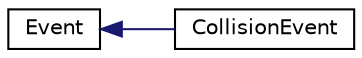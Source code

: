 digraph "Graphical Class Hierarchy"
{
  edge [fontname="Helvetica",fontsize="10",labelfontname="Helvetica",labelfontsize="10"];
  node [fontname="Helvetica",fontsize="10",shape=record];
  rankdir="LR";
  Node0 [label="Event",height=0.2,width=0.4,color="black", fillcolor="white", style="filled",URL="$struct_event.html"];
  Node0 -> Node1 [dir="back",color="midnightblue",fontsize="10",style="solid",fontname="Helvetica"];
  Node1 [label="CollisionEvent",height=0.2,width=0.4,color="black", fillcolor="white", style="filled",URL="$struct_collision_event.html"];
}
